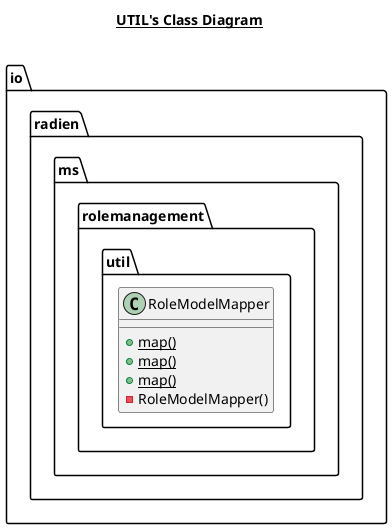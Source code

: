 @startuml

title __UTIL's Class Diagram__\n

  namespace io.radien.ms.rolemanagement {
    namespace util {
      class io.radien.ms.rolemanagement.util.RoleModelMapper {
          {static} + map()
          {static} + map()
          {static} + map()
          - RoleModelMapper()
      }
    }
  }
  








@enduml
